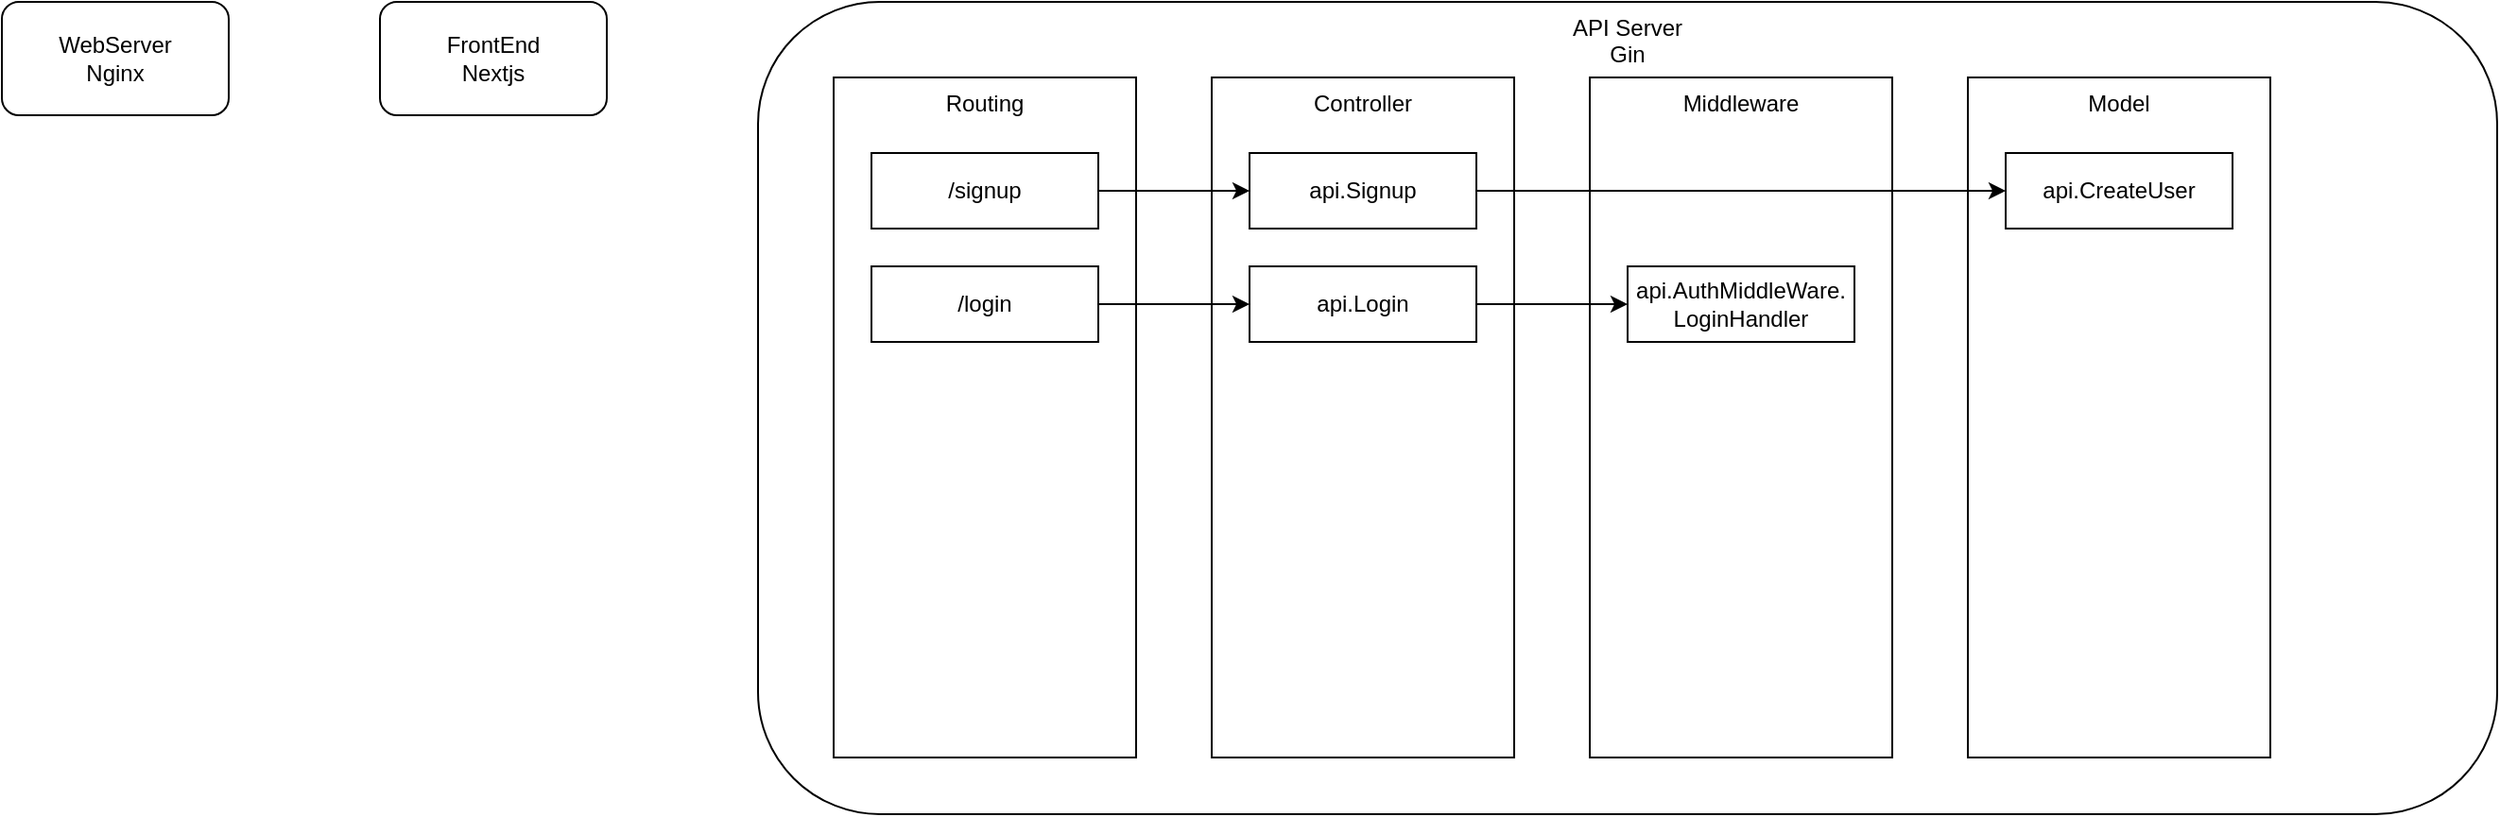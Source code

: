 <mxfile>
    <diagram id="KhXBm4NZSTrgKupicOVv" name="ページ1">
        <mxGraphModel dx="323" dy="957" grid="1" gridSize="10" guides="1" tooltips="1" connect="1" arrows="1" fold="1" page="1" pageScale="1" pageWidth="1169" pageHeight="827" math="0" shadow="0">
            <root>
                <mxCell id="0"/>
                <mxCell id="1" parent="0"/>
                <mxCell id="4" value="API Server&lt;br&gt;Gin&lt;span style=&quot;color: rgba(0 , 0 , 0 , 0) ; font-family: monospace ; font-size: 0px&quot;&gt;%3CmxGraphModel%3E%3Croot%3E%3CmxCell%20id%3D%220%22%2F%3E%3CmxCell%20id%3D%221%22%20parent%3D%220%22%2F%3E%3CmxCell%20id%3D%222%22%20value%3D%22WebServer%26lt%3Bbr%26gt%3BNginx%22%20style%3D%22rounded%3D1%3BwhiteSpace%3Dwrap%3Bhtml%3D1%3B%22%20vertex%3D%221%22%20parent%3D%221%22%3E%3CmxGeometry%20x%3D%22120%22%20y%3D%22280%22%20width%3D%22120%22%20height%3D%2260%22%20as%3D%22geometry%22%2F%3E%3C%2FmxCell%3E%3C%2Froot%3E%3C%2FmxGraphModel%3E&lt;/span&gt;" style="rounded=1;whiteSpace=wrap;html=1;align=center;verticalAlign=top;" vertex="1" parent="1">
                    <mxGeometry x="520" y="280" width="920" height="430" as="geometry"/>
                </mxCell>
                <mxCell id="16" value="Middleware" style="rounded=0;whiteSpace=wrap;html=1;verticalAlign=top;" vertex="1" parent="1">
                    <mxGeometry x="960" y="320" width="160" height="360" as="geometry"/>
                </mxCell>
                <mxCell id="2" value="WebServer&lt;br&gt;Nginx" style="rounded=1;whiteSpace=wrap;html=1;" vertex="1" parent="1">
                    <mxGeometry x="120" y="280" width="120" height="60" as="geometry"/>
                </mxCell>
                <mxCell id="3" value="FrontEnd&lt;br&gt;Nextjs&lt;span style=&quot;color: rgba(0 , 0 , 0 , 0) ; font-family: monospace ; font-size: 0px&quot;&gt;%3CmxGraphModel%3E%3Croot%3E%3CmxCell%20id%3D%220%22%2F%3E%3CmxCell%20id%3D%221%22%20parent%3D%220%22%2F%3E%3CmxCell%20id%3D%222%22%20value%3D%22WebServer%26lt%3Bbr%26gt%3BNginx%22%20style%3D%22rounded%3D1%3BwhiteSpace%3Dwrap%3Bhtml%3D1%3B%22%20vertex%3D%221%22%20parent%3D%221%22%3E%3CmxGeometry%20x%3D%22120%22%20y%3D%22280%22%20width%3D%22120%22%20height%3D%2260%22%20as%3D%22geometry%22%2F%3E%3C%2FmxCell%3E%3C%2Froot%3E%3C%2FmxGraphModel%3E&lt;/span&gt;" style="rounded=1;whiteSpace=wrap;html=1;" vertex="1" parent="1">
                    <mxGeometry x="320" y="280" width="120" height="60" as="geometry"/>
                </mxCell>
                <mxCell id="5" value="Routing" style="rounded=0;whiteSpace=wrap;html=1;verticalAlign=top;" vertex="1" parent="1">
                    <mxGeometry x="560" y="320" width="160" height="360" as="geometry"/>
                </mxCell>
                <mxCell id="9" value="/signup" style="rounded=0;whiteSpace=wrap;html=1;verticalAlign=middle;" vertex="1" parent="1">
                    <mxGeometry x="580" y="360" width="120" height="40" as="geometry"/>
                </mxCell>
                <mxCell id="10" value="Controller" style="rounded=0;whiteSpace=wrap;html=1;verticalAlign=top;" vertex="1" parent="1">
                    <mxGeometry x="760" y="320" width="160" height="360" as="geometry"/>
                </mxCell>
                <mxCell id="11" value="api.Signup" style="rounded=0;whiteSpace=wrap;html=1;verticalAlign=middle;" vertex="1" parent="1">
                    <mxGeometry x="780" y="360" width="120" height="40" as="geometry"/>
                </mxCell>
                <mxCell id="12" value="Model" style="rounded=0;whiteSpace=wrap;html=1;verticalAlign=top;" vertex="1" parent="1">
                    <mxGeometry x="1160" y="320" width="160" height="360" as="geometry"/>
                </mxCell>
                <mxCell id="13" value="api.CreateUser" style="rounded=0;whiteSpace=wrap;html=1;verticalAlign=middle;" vertex="1" parent="1">
                    <mxGeometry x="1180" y="360" width="120" height="40" as="geometry"/>
                </mxCell>
                <mxCell id="14" style="edgeStyle=none;html=1;exitX=1;exitY=0.5;exitDx=0;exitDy=0;entryX=0;entryY=0.5;entryDx=0;entryDy=0;" edge="1" parent="1" source="9" target="11">
                    <mxGeometry relative="1" as="geometry"/>
                </mxCell>
                <mxCell id="15" style="edgeStyle=none;html=1;exitX=1;exitY=0.5;exitDx=0;exitDy=0;entryX=0;entryY=0.5;entryDx=0;entryDy=0;" edge="1" parent="1" source="11" target="13">
                    <mxGeometry relative="1" as="geometry">
                        <mxPoint x="980" y="380" as="targetPoint"/>
                    </mxGeometry>
                </mxCell>
                <mxCell id="17" value="/login" style="rounded=0;whiteSpace=wrap;html=1;verticalAlign=middle;" vertex="1" parent="1">
                    <mxGeometry x="580" y="420" width="120" height="40" as="geometry"/>
                </mxCell>
                <mxCell id="18" value="api.Login" style="rounded=0;whiteSpace=wrap;html=1;verticalAlign=middle;" vertex="1" parent="1">
                    <mxGeometry x="780" y="420" width="120" height="40" as="geometry"/>
                </mxCell>
                <mxCell id="20" style="edgeStyle=none;html=1;exitX=1;exitY=0.5;exitDx=0;exitDy=0;entryX=0;entryY=0.5;entryDx=0;entryDy=0;" edge="1" parent="1" source="17" target="18">
                    <mxGeometry relative="1" as="geometry"/>
                </mxCell>
                <mxCell id="21" style="edgeStyle=none;html=1;exitX=1;exitY=0.5;exitDx=0;exitDy=0;entryX=0;entryY=0.5;entryDx=0;entryDy=0;" edge="1" parent="1" source="18" target="22">
                    <mxGeometry relative="1" as="geometry">
                        <mxPoint x="980" y="440" as="targetPoint"/>
                    </mxGeometry>
                </mxCell>
                <mxCell id="22" value="api.AuthMiddleWare.&lt;br&gt;LoginHandler" style="rounded=0;whiteSpace=wrap;html=1;verticalAlign=middle;" vertex="1" parent="1">
                    <mxGeometry x="980" y="420" width="120" height="40" as="geometry"/>
                </mxCell>
            </root>
        </mxGraphModel>
    </diagram>
</mxfile>